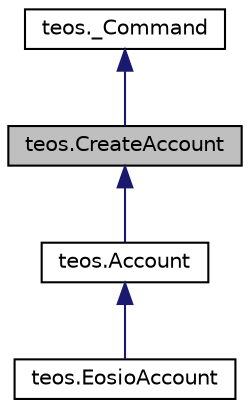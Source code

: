 digraph "teos.CreateAccount"
{
  edge [fontname="Helvetica",fontsize="10",labelfontname="Helvetica",labelfontsize="10"];
  node [fontname="Helvetica",fontsize="10",shape=record];
  Node0 [label="teos.CreateAccount",height=0.2,width=0.4,color="black", fillcolor="grey75", style="filled", fontcolor="black"];
  Node1 -> Node0 [dir="back",color="midnightblue",fontsize="10",style="solid"];
  Node1 [label="teos._Command",height=0.2,width=0.4,color="black", fillcolor="white", style="filled",URL="$classteos_1_1__Command.html",tooltip="teos commands "];
  Node0 -> Node2 [dir="back",color="midnightblue",fontsize="10",style="solid"];
  Node2 [label="teos.Account",height=0.2,width=0.4,color="black", fillcolor="white", style="filled",URL="$classteos_1_1Account.html"];
  Node2 -> Node3 [dir="back",color="midnightblue",fontsize="10",style="solid"];
  Node3 [label="teos.EosioAccount",height=0.2,width=0.4,color="black", fillcolor="white", style="filled",URL="$classteos_1_1EosioAccount.html"];
}
